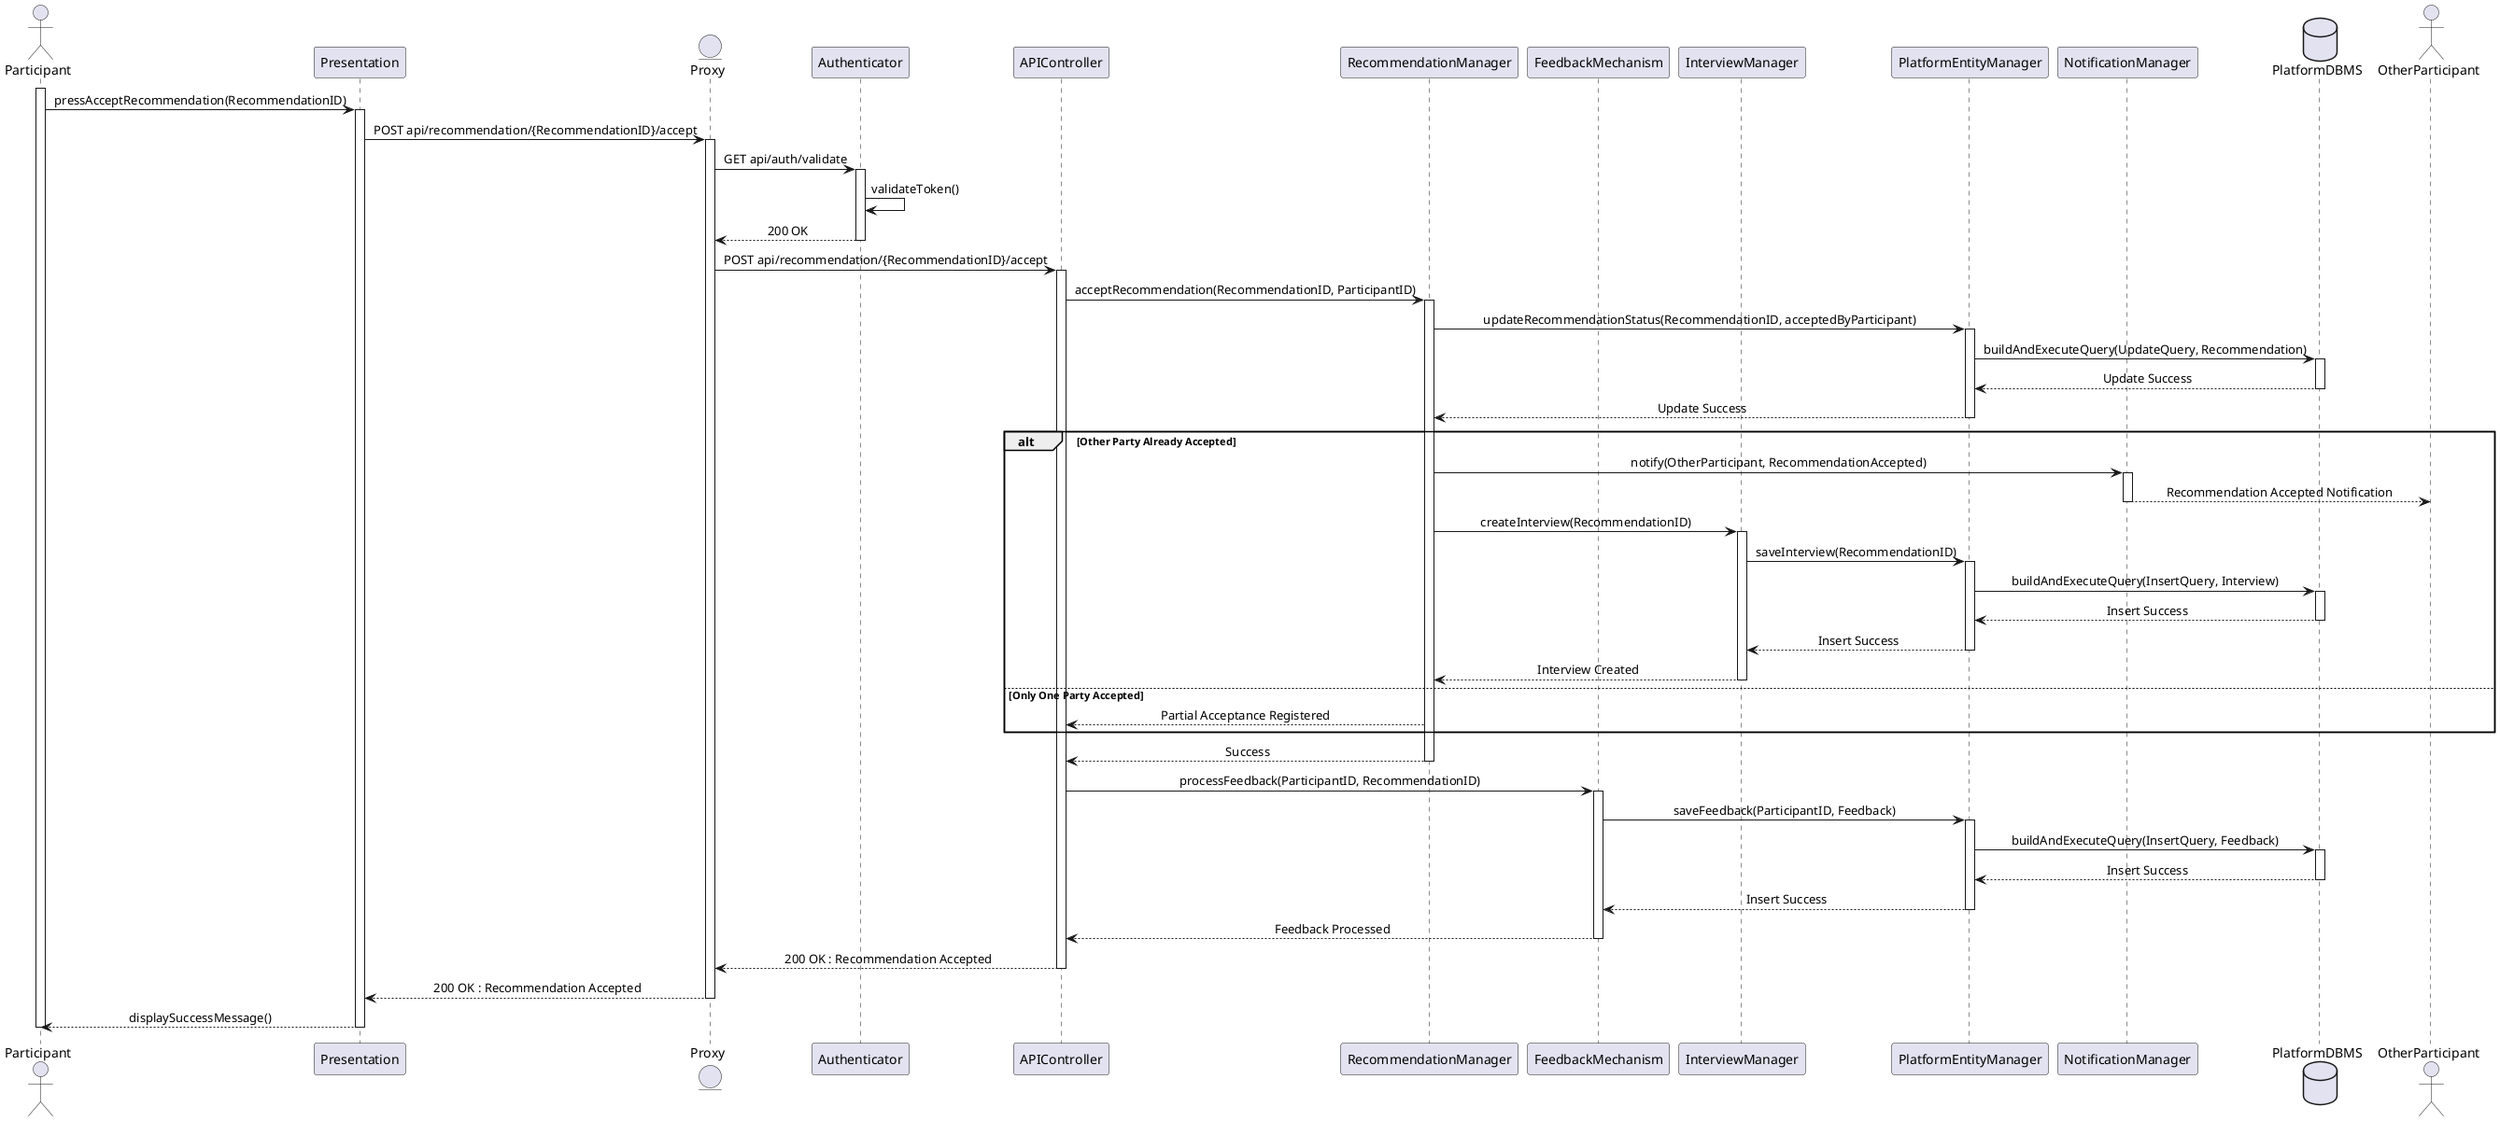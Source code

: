 @startuml AcceptRecommendation
skinparam sequenceMessageAlign center
actor       Participant
participant  Presentation
entity      Proxy
participant Authenticator
participant APIController
participant RecommendationManager
participant FeedbackMechanism
participant InterviewManager
participant PlatformEntityManager
participant NotificationManager
database    PlatformDBMS
actor OtherParticipant

activate Participant
Participant -> Presentation : pressAcceptRecommendation(RecommendationID)
activate Presentation
Presentation -> Proxy : POST api/recommendation/{RecommendationID}/accept
activate Proxy
Proxy -> Authenticator : GET api/auth/validate
activate Authenticator
Authenticator -> Authenticator : validateToken()
Authenticator --> Proxy : 200 OK
deactivate Authenticator

Proxy -> APIController : POST api/recommendation/{RecommendationID}/accept
activate APIController
APIController -> RecommendationManager : acceptRecommendation(RecommendationID, ParticipantID)
activate RecommendationManager
RecommendationManager -> PlatformEntityManager : updateRecommendationStatus(RecommendationID, acceptedByParticipant)
activate PlatformEntityManager
PlatformEntityManager -> PlatformDBMS : buildAndExecuteQuery(UpdateQuery, Recommendation)
activate PlatformDBMS
PlatformDBMS --> PlatformEntityManager : Update Success
deactivate PlatformDBMS
PlatformEntityManager --> RecommendationManager : Update Success
deactivate PlatformEntityManager

alt Other Party Already Accepted
    RecommendationManager -> NotificationManager : notify(OtherParticipant, RecommendationAccepted)
    activate NotificationManager
    NotificationManager --> OtherParticipant : Recommendation Accepted Notification
    deactivate NotificationManager
    RecommendationManager -> InterviewManager : createInterview(RecommendationID)
    activate InterviewManager
    InterviewManager -> PlatformEntityManager : saveInterview(RecommendationID)
    activate PlatformEntityManager
    PlatformEntityManager -> PlatformDBMS : buildAndExecuteQuery(InsertQuery, Interview)
    activate PlatformDBMS
    PlatformDBMS --> PlatformEntityManager : Insert Success
    deactivate PlatformDBMS
    PlatformEntityManager --> InterviewManager : Insert Success
    deactivate PlatformEntityManager
    InterviewManager --> RecommendationManager : Interview Created
    deactivate InterviewManager
else Only One Party Accepted
    RecommendationManager --> APIController : Partial Acceptance Registered
end
RecommendationManager --> APIController : Success
deactivate RecommendationManager

APIController -> FeedbackMechanism : processFeedback(ParticipantID, RecommendationID)
activate FeedbackMechanism
FeedbackMechanism -> PlatformEntityManager : saveFeedback(ParticipantID, Feedback)
activate PlatformEntityManager
PlatformEntityManager -> PlatformDBMS : buildAndExecuteQuery(InsertQuery, Feedback)
activate PlatformDBMS
PlatformDBMS --> PlatformEntityManager : Insert Success
deactivate PlatformDBMS
PlatformEntityManager --> FeedbackMechanism : Insert Success
deactivate PlatformEntityManager
FeedbackMechanism --> APIController : Feedback Processed
deactivate FeedbackMechanism

APIController --> Proxy : 200 OK : Recommendation Accepted
deactivate APIController
Proxy --> Presentation : 200 OK : Recommendation Accepted
deactivate Proxy
Presentation --> Participant : displaySuccessMessage()
deactivate Presentation
deactivate Participant
@enduml
